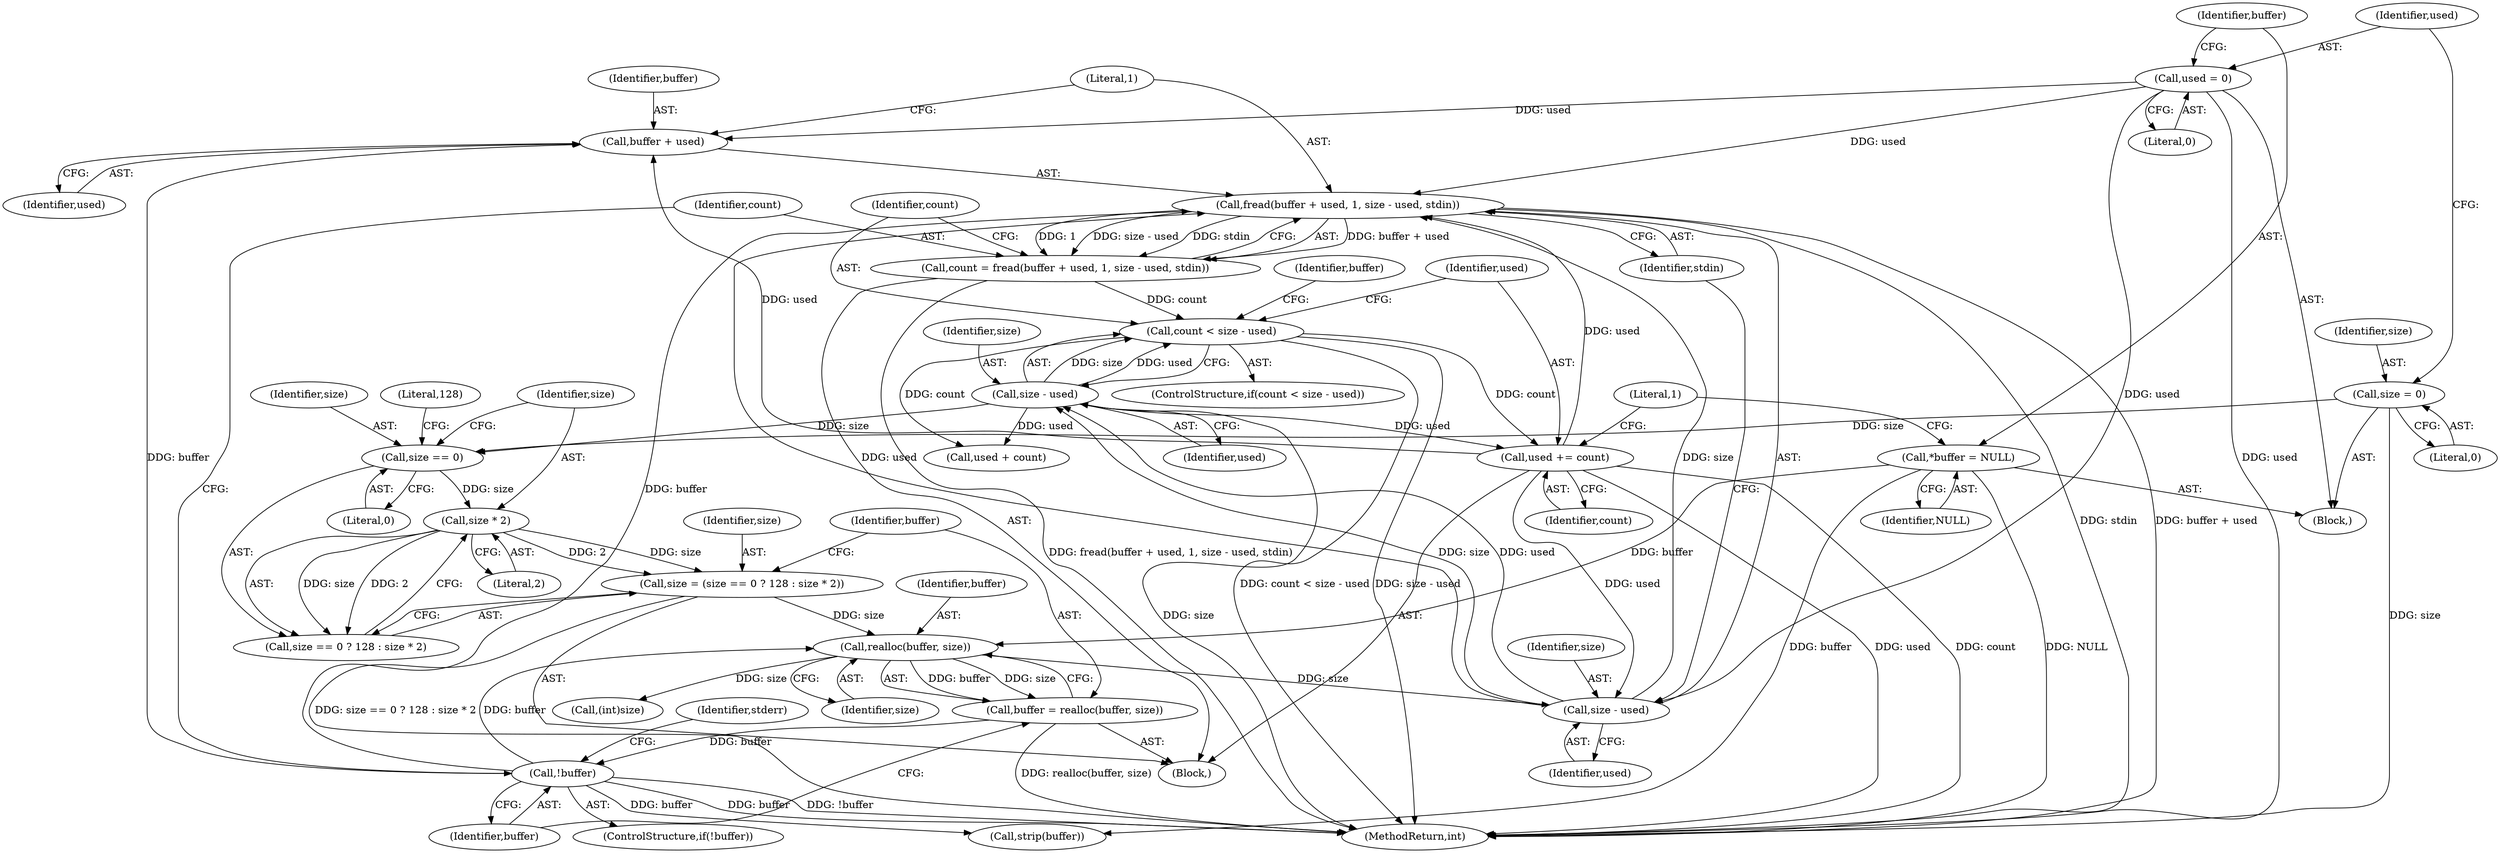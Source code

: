digraph "0_jansson_8f80c2d83808150724d31793e6ade92749b1faa4_11@pointer" {
"1000222" [label="(Call,buffer + used)"];
"1000208" [label="(Call,!buffer)"];
"1000202" [label="(Call,buffer = realloc(buffer, size))"];
"1000204" [label="(Call,realloc(buffer, size))"];
"1000185" [label="(Call,*buffer = NULL)"];
"1000192" [label="(Call,size = (size == 0 ? 128 : size * 2))"];
"1000199" [label="(Call,size * 2)"];
"1000195" [label="(Call,size == 0)"];
"1000177" [label="(Call,size = 0)"];
"1000233" [label="(Call,size - used)"];
"1000226" [label="(Call,size - used)"];
"1000181" [label="(Call,used = 0)"];
"1000245" [label="(Call,used += count)"];
"1000231" [label="(Call,count < size - used)"];
"1000219" [label="(Call,count = fread(buffer + used, 1, size - used, stdin))"];
"1000221" [label="(Call,fread(buffer + used, 1, size - used, stdin))"];
"1000204" [label="(Call,realloc(buffer, size))"];
"1000234" [label="(Identifier,size)"];
"1000227" [label="(Identifier,size)"];
"1000214" [label="(Call,(int)size)"];
"1000201" [label="(Literal,2)"];
"1000193" [label="(Identifier,size)"];
"1000202" [label="(Call,buffer = realloc(buffer, size))"];
"1000219" [label="(Call,count = fread(buffer + used, 1, size - used, stdin))"];
"1000198" [label="(Literal,128)"];
"1000295" [label="(MethodReturn,int)"];
"1000208" [label="(Call,!buffer)"];
"1000197" [label="(Literal,0)"];
"1000224" [label="(Identifier,used)"];
"1000233" [label="(Call,size - used)"];
"1000229" [label="(Identifier,stdin)"];
"1000189" [label="(Literal,1)"];
"1000232" [label="(Identifier,count)"];
"1000175" [label="(Block,)"];
"1000192" [label="(Call,size = (size == 0 ? 128 : size * 2))"];
"1000177" [label="(Call,size = 0)"];
"1000195" [label="(Call,size == 0)"];
"1000178" [label="(Identifier,size)"];
"1000231" [label="(Call,count < size - used)"];
"1000212" [label="(Identifier,stderr)"];
"1000194" [label="(Call,size == 0 ? 128 : size * 2)"];
"1000223" [label="(Identifier,buffer)"];
"1000182" [label="(Identifier,used)"];
"1000228" [label="(Identifier,used)"];
"1000186" [label="(Identifier,buffer)"];
"1000190" [label="(Block,)"];
"1000245" [label="(Call,used += count)"];
"1000221" [label="(Call,fread(buffer + used, 1, size - used, stdin))"];
"1000187" [label="(Identifier,NULL)"];
"1000200" [label="(Identifier,size)"];
"1000247" [label="(Identifier,count)"];
"1000183" [label="(Literal,0)"];
"1000220" [label="(Identifier,count)"];
"1000222" [label="(Call,buffer + used)"];
"1000199" [label="(Call,size * 2)"];
"1000179" [label="(Literal,0)"];
"1000226" [label="(Call,size - used)"];
"1000209" [label="(Identifier,buffer)"];
"1000225" [label="(Literal,1)"];
"1000246" [label="(Identifier,used)"];
"1000206" [label="(Identifier,size)"];
"1000240" [label="(Call,used + count)"];
"1000230" [label="(ControlStructure,if(count < size - used))"];
"1000205" [label="(Identifier,buffer)"];
"1000203" [label="(Identifier,buffer)"];
"1000251" [label="(Call,strip(buffer))"];
"1000196" [label="(Identifier,size)"];
"1000235" [label="(Identifier,used)"];
"1000181" [label="(Call,used = 0)"];
"1000207" [label="(ControlStructure,if(!buffer))"];
"1000239" [label="(Identifier,buffer)"];
"1000185" [label="(Call,*buffer = NULL)"];
"1000222" -> "1000221"  [label="AST: "];
"1000222" -> "1000224"  [label="CFG: "];
"1000223" -> "1000222"  [label="AST: "];
"1000224" -> "1000222"  [label="AST: "];
"1000225" -> "1000222"  [label="CFG: "];
"1000208" -> "1000222"  [label="DDG: buffer"];
"1000181" -> "1000222"  [label="DDG: used"];
"1000245" -> "1000222"  [label="DDG: used"];
"1000208" -> "1000207"  [label="AST: "];
"1000208" -> "1000209"  [label="CFG: "];
"1000209" -> "1000208"  [label="AST: "];
"1000212" -> "1000208"  [label="CFG: "];
"1000220" -> "1000208"  [label="CFG: "];
"1000208" -> "1000295"  [label="DDG: buffer"];
"1000208" -> "1000295"  [label="DDG: !buffer"];
"1000208" -> "1000204"  [label="DDG: buffer"];
"1000202" -> "1000208"  [label="DDG: buffer"];
"1000208" -> "1000221"  [label="DDG: buffer"];
"1000208" -> "1000251"  [label="DDG: buffer"];
"1000202" -> "1000190"  [label="AST: "];
"1000202" -> "1000204"  [label="CFG: "];
"1000203" -> "1000202"  [label="AST: "];
"1000204" -> "1000202"  [label="AST: "];
"1000209" -> "1000202"  [label="CFG: "];
"1000202" -> "1000295"  [label="DDG: realloc(buffer, size)"];
"1000204" -> "1000202"  [label="DDG: buffer"];
"1000204" -> "1000202"  [label="DDG: size"];
"1000204" -> "1000206"  [label="CFG: "];
"1000205" -> "1000204"  [label="AST: "];
"1000206" -> "1000204"  [label="AST: "];
"1000185" -> "1000204"  [label="DDG: buffer"];
"1000192" -> "1000204"  [label="DDG: size"];
"1000204" -> "1000214"  [label="DDG: size"];
"1000204" -> "1000226"  [label="DDG: size"];
"1000185" -> "1000175"  [label="AST: "];
"1000185" -> "1000187"  [label="CFG: "];
"1000186" -> "1000185"  [label="AST: "];
"1000187" -> "1000185"  [label="AST: "];
"1000189" -> "1000185"  [label="CFG: "];
"1000185" -> "1000295"  [label="DDG: NULL"];
"1000185" -> "1000251"  [label="DDG: buffer"];
"1000192" -> "1000190"  [label="AST: "];
"1000192" -> "1000194"  [label="CFG: "];
"1000193" -> "1000192"  [label="AST: "];
"1000194" -> "1000192"  [label="AST: "];
"1000203" -> "1000192"  [label="CFG: "];
"1000192" -> "1000295"  [label="DDG: size == 0 ? 128 : size * 2"];
"1000199" -> "1000192"  [label="DDG: size"];
"1000199" -> "1000192"  [label="DDG: 2"];
"1000199" -> "1000194"  [label="AST: "];
"1000199" -> "1000201"  [label="CFG: "];
"1000200" -> "1000199"  [label="AST: "];
"1000201" -> "1000199"  [label="AST: "];
"1000194" -> "1000199"  [label="CFG: "];
"1000199" -> "1000194"  [label="DDG: size"];
"1000199" -> "1000194"  [label="DDG: 2"];
"1000195" -> "1000199"  [label="DDG: size"];
"1000195" -> "1000194"  [label="AST: "];
"1000195" -> "1000197"  [label="CFG: "];
"1000196" -> "1000195"  [label="AST: "];
"1000197" -> "1000195"  [label="AST: "];
"1000198" -> "1000195"  [label="CFG: "];
"1000200" -> "1000195"  [label="CFG: "];
"1000177" -> "1000195"  [label="DDG: size"];
"1000233" -> "1000195"  [label="DDG: size"];
"1000177" -> "1000175"  [label="AST: "];
"1000177" -> "1000179"  [label="CFG: "];
"1000178" -> "1000177"  [label="AST: "];
"1000179" -> "1000177"  [label="AST: "];
"1000182" -> "1000177"  [label="CFG: "];
"1000177" -> "1000295"  [label="DDG: size"];
"1000233" -> "1000231"  [label="AST: "];
"1000233" -> "1000235"  [label="CFG: "];
"1000234" -> "1000233"  [label="AST: "];
"1000235" -> "1000233"  [label="AST: "];
"1000231" -> "1000233"  [label="CFG: "];
"1000233" -> "1000295"  [label="DDG: size"];
"1000233" -> "1000231"  [label="DDG: size"];
"1000233" -> "1000231"  [label="DDG: used"];
"1000226" -> "1000233"  [label="DDG: size"];
"1000226" -> "1000233"  [label="DDG: used"];
"1000233" -> "1000240"  [label="DDG: used"];
"1000233" -> "1000245"  [label="DDG: used"];
"1000226" -> "1000221"  [label="AST: "];
"1000226" -> "1000228"  [label="CFG: "];
"1000227" -> "1000226"  [label="AST: "];
"1000228" -> "1000226"  [label="AST: "];
"1000229" -> "1000226"  [label="CFG: "];
"1000226" -> "1000221"  [label="DDG: size"];
"1000226" -> "1000221"  [label="DDG: used"];
"1000181" -> "1000226"  [label="DDG: used"];
"1000245" -> "1000226"  [label="DDG: used"];
"1000181" -> "1000175"  [label="AST: "];
"1000181" -> "1000183"  [label="CFG: "];
"1000182" -> "1000181"  [label="AST: "];
"1000183" -> "1000181"  [label="AST: "];
"1000186" -> "1000181"  [label="CFG: "];
"1000181" -> "1000295"  [label="DDG: used"];
"1000181" -> "1000221"  [label="DDG: used"];
"1000245" -> "1000190"  [label="AST: "];
"1000245" -> "1000247"  [label="CFG: "];
"1000246" -> "1000245"  [label="AST: "];
"1000247" -> "1000245"  [label="AST: "];
"1000189" -> "1000245"  [label="CFG: "];
"1000245" -> "1000295"  [label="DDG: used"];
"1000245" -> "1000295"  [label="DDG: count"];
"1000245" -> "1000221"  [label="DDG: used"];
"1000231" -> "1000245"  [label="DDG: count"];
"1000231" -> "1000230"  [label="AST: "];
"1000232" -> "1000231"  [label="AST: "];
"1000239" -> "1000231"  [label="CFG: "];
"1000246" -> "1000231"  [label="CFG: "];
"1000231" -> "1000295"  [label="DDG: size - used"];
"1000231" -> "1000295"  [label="DDG: count < size - used"];
"1000219" -> "1000231"  [label="DDG: count"];
"1000231" -> "1000240"  [label="DDG: count"];
"1000219" -> "1000190"  [label="AST: "];
"1000219" -> "1000221"  [label="CFG: "];
"1000220" -> "1000219"  [label="AST: "];
"1000221" -> "1000219"  [label="AST: "];
"1000232" -> "1000219"  [label="CFG: "];
"1000219" -> "1000295"  [label="DDG: fread(buffer + used, 1, size - used, stdin)"];
"1000221" -> "1000219"  [label="DDG: buffer + used"];
"1000221" -> "1000219"  [label="DDG: 1"];
"1000221" -> "1000219"  [label="DDG: size - used"];
"1000221" -> "1000219"  [label="DDG: stdin"];
"1000221" -> "1000229"  [label="CFG: "];
"1000225" -> "1000221"  [label="AST: "];
"1000229" -> "1000221"  [label="AST: "];
"1000221" -> "1000295"  [label="DDG: stdin"];
"1000221" -> "1000295"  [label="DDG: buffer + used"];
}

